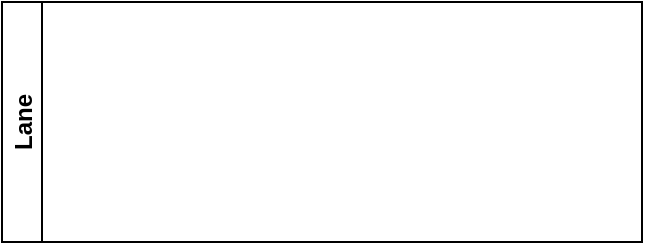 <mxfile version="14.8.3" type="github"><diagram id="cWKbzVEBtzg2v7a5YrXL" name="Page-1"><mxGraphModel dx="1422" dy="804" grid="1" gridSize="10" guides="1" tooltips="1" connect="1" arrows="1" fold="1" page="1" pageScale="1" pageWidth="850" pageHeight="1100" math="0" shadow="0"><root><mxCell id="0"/><mxCell id="1" parent="0"/><mxCell id="_nlHE0js8g7h-gXmbaOU-1" value="Lane" style="swimlane;startSize=20;horizontal=0;" vertex="1" parent="1"><mxGeometry x="80" y="100" width="320" height="120" as="geometry"/></mxCell></root></mxGraphModel></diagram></mxfile>